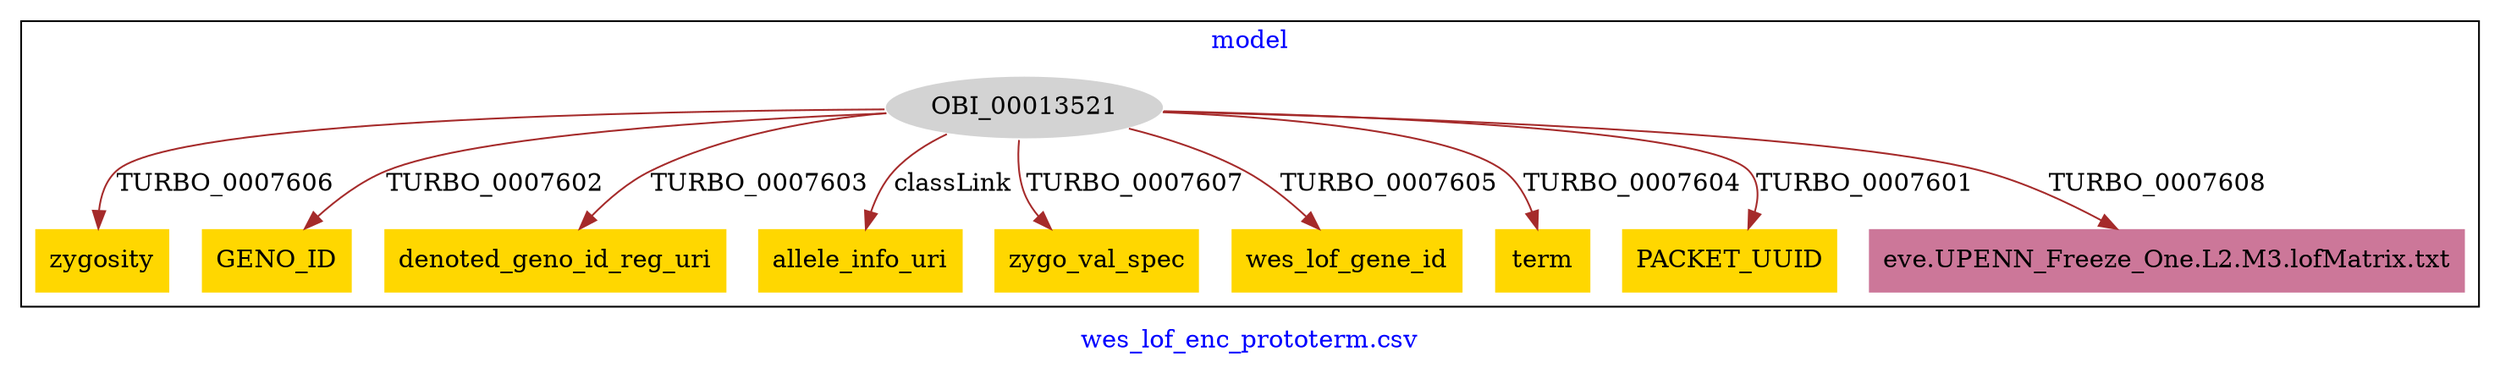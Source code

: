 digraph n0 {
fontcolor="blue"
remincross="true"
label="wes_lof_enc_prototerm.csv"
subgraph cluster {
label="model"
n2[style="filled",color="white",fillcolor="lightgray",label="OBI_00013521"];
n3[shape="plaintext",style="filled",fillcolor="gold",label="zygosity"];
n4[shape="plaintext",style="filled",fillcolor="gold",label="GENO_ID"];
n5[shape="plaintext",style="filled",fillcolor="gold",label="denoted_geno_id_reg_uri"];
n6[shape="plaintext",style="filled",fillcolor="gold",label="allele_info_uri"];
n7[shape="plaintext",style="filled",fillcolor="gold",label="zygo_val_spec"];
n8[shape="plaintext",style="filled",fillcolor="gold",label="wes_lof_gene_id"];
n9[shape="plaintext",style="filled",fillcolor="gold",label="term"];
n10[shape="plaintext",style="filled",fillcolor="gold",label="PACKET_UUID"];
n11[shape="plaintext",style="filled",fillcolor="#CC7799",label="eve.UPENN_Freeze_One.L2.M3.lofMatrix.txt"];
}
n2 -> n3[color="brown",fontcolor="black",label="TURBO_0007606"]
n2 -> n4[color="brown",fontcolor="black",label="TURBO_0007602"]
n2 -> n5[color="brown",fontcolor="black",label="TURBO_0007603"]
n2 -> n6[color="brown",fontcolor="black",label="classLink"]
n2 -> n7[color="brown",fontcolor="black",label="TURBO_0007607"]
n2 -> n8[color="brown",fontcolor="black",label="TURBO_0007605"]
n2 -> n9[color="brown",fontcolor="black",label="TURBO_0007604"]
n2 -> n10[color="brown",fontcolor="black",label="TURBO_0007601"]
n2 -> n11[color="brown",fontcolor="black",label="TURBO_0007608"]
}

